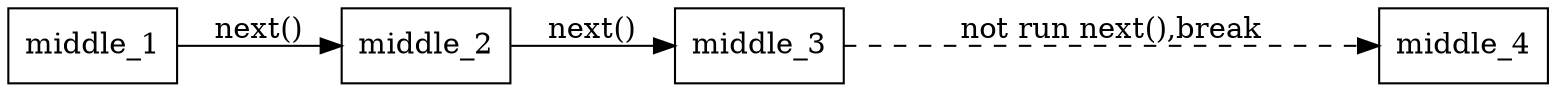 digraph g {
    node[shape=rect  style=filled fillcolor=white colorscheme=accent8 ];
    rankdir=LR;
    a->b->c[label="next()"];
    c->d[label="not run next(),break" style="dashed" minlen=3]
    a[label="middle_1"]
    b[label="middle_2"]
    c[label="middle_3"]
    d[label="middle_4"]
}
